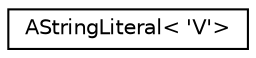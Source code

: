 digraph "Graphical Class Hierarchy"
{
 // LATEX_PDF_SIZE
  edge [fontname="Helvetica",fontsize="10",labelfontname="Helvetica",labelfontsize="10"];
  node [fontname="Helvetica",fontsize="10",shape=record];
  rankdir="LR";
  Node0 [label="AStringLiteral\< 'V'\>",height=0.2,width=0.4,color="black", fillcolor="white", style="filled",URL="$structAStringLiteral.html",tooltip=" "];
}
